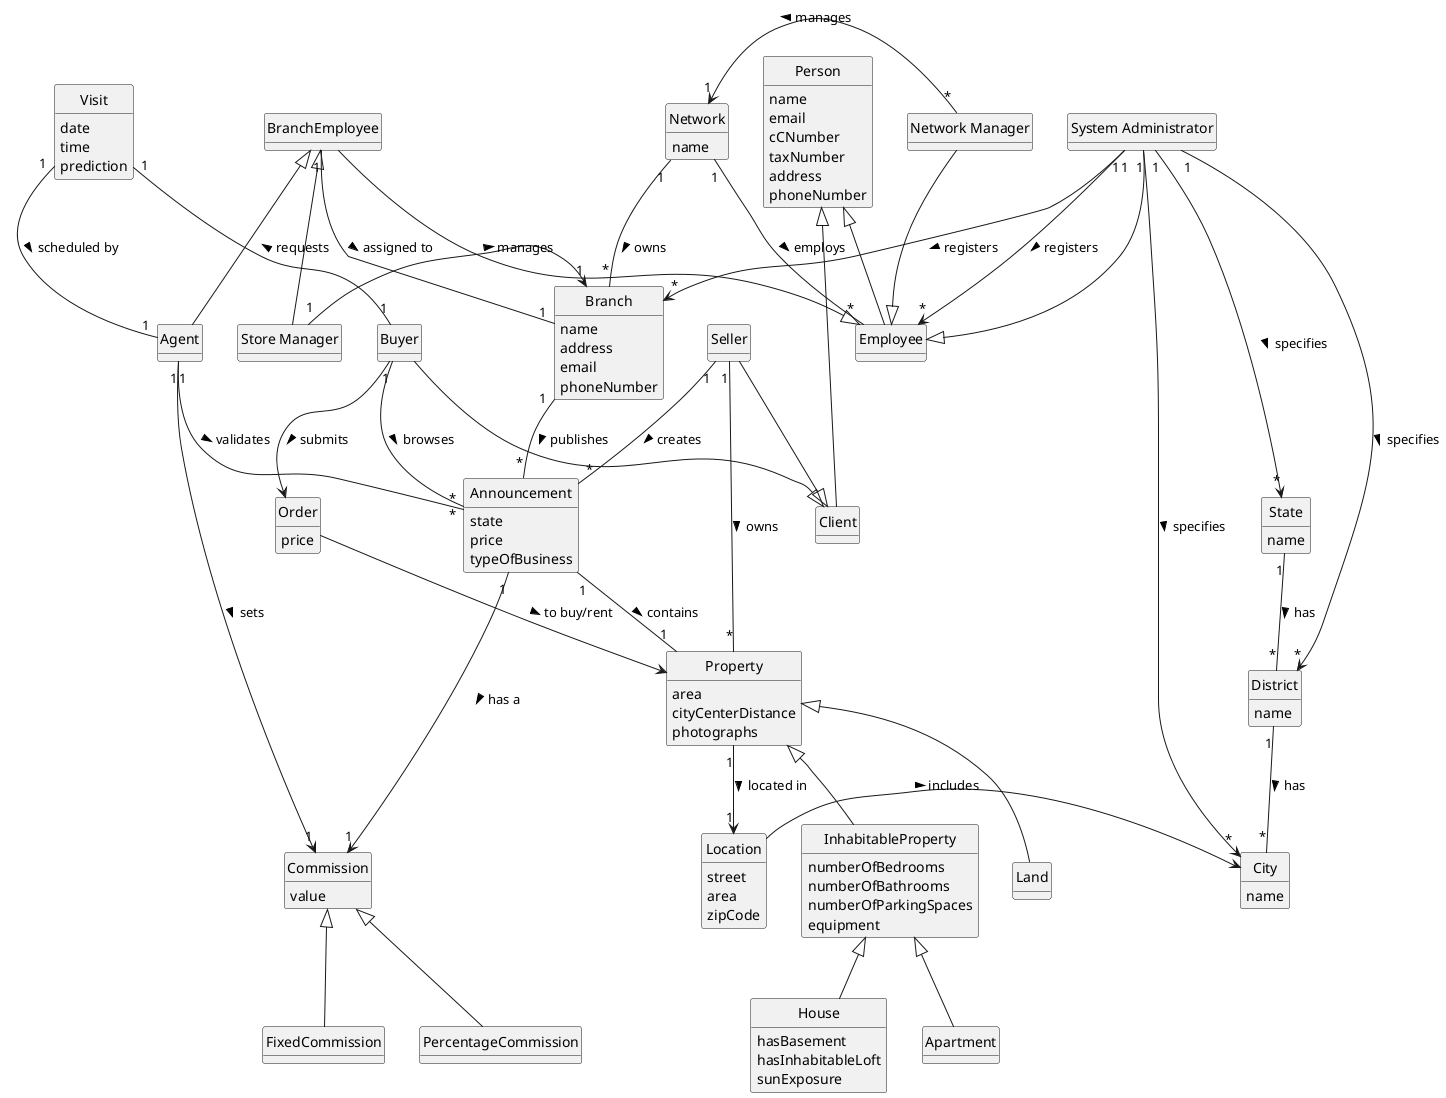 @startuml
'https://plantuml.com/class-diagram

skinparam monochrome true
skinparam packageStyle rectangle
skinparam shadowing false

'skinparam linetype ortho
'left to right direction
skinparam classAttributeIconSize 0
'skinparam groupInheritance 2
hide circle
hide methods

class Location{
street
area
zipCode
}

class Network{
name
}

class Branch{
name
address
email
phoneNumber
}

class Employee{
}

class Person{
name
email
cCNumber
taxNumber
address
phoneNumber
}

class BranchEmployee

together {
class "System Administrator" as SysAdmin
class "Network Manager" as NetworkMan
}

together {
class "Store Manager" as StoreMan
class Agent
}

class Client{
}

class Buyer

class Seller

class Visit{
date
time
prediction
}

class Order{
price
}

class Commission{
value
}

class Announcement{
state
price
typeOfBusiness
}

class Property{
area
cityCenterDistance
photographs
}

class InhabitableProperty{
numberOfBedrooms
numberOfBathrooms
numberOfParkingSpaces
equipment
}

class House{
hasBasement
hasInhabitableLoft
sunExposure
}

class Apartment{
}

class Land{
}

together {
    class State{
    name
    }
    class District{
    name
    }
    class City{
    name
    }
}

Network "1" -- "*" Branch: owns >
Branch "1" -- "*" Announcement: publishes >
Announcement "1" -- "1" Property: contains >

Network "1" -- "*" Employee: employs >

Property <|-- InhabitableProperty
InhabitableProperty <|-- House
InhabitableProperty <|-- Apartment
'Property <|-- House
'Property <|-- Apartment
Property <|-- Land

BranchEmployee --|> Employee

Person <|-- Employee
Person <|-- Client

Employee <|-- SysAdmin
Employee <|-- NetworkMan
BranchEmployee <|- StoreMan
BranchEmployee <|- Agent

'SysAdmin ---|> Employee
'NetworkMan ---|> Employee
'StoreMan ---|> Employee
'Agent ---|> Employee

BranchEmployee "1" - "1" Branch: assigned to >

SysAdmin "1" --> "*" Employee: registers >
SysAdmin "1" --> "*" Branch: registers >

SysAdmin "1" ---> "*" State: specifies >
SysAdmin "1" ---> "*" District: specifies >
SysAdmin "1" ---> "*" City: specifies >

NetworkMan "*" -> "1" Network: manages >

StoreMan "1" -> "1" Branch: manages >

Buyer --|> Client
Seller --|> Client

Seller "1" - "*" Property: owns >
Seller "1" -- "*" Announcement: creates >
Agent "1" - "*" Announcement: validates >
Visit "1" - "1" Buyer: requests <
Buyer "1" - "*" Announcement: browses >
Visit "1" -- "1" Agent: scheduled by >

Agent "1" -> "1" Commission: sets >


District "1" -- "*" City: has >
State "1" -- "*" District: has >


Announcement "1" ---> "1" Commission: has a >

Commission <|-- FixedCommission
Commission <|-- PercentageCommission

Buyer --> Order: submits >
Order --> Property: to buy/rent >
Property "1" --> "1" Location: located in >

Location -> City: includes >

'class User{
'email
'password
'}
'
'User <--- SysAdmin: accesses as <
'User <--- NetworkMan: accesses as <
'User <--- Agent: accesses as <
'User <--- StoreMan: accesses as <
'User <--- Client: accesses as <

@enduml

